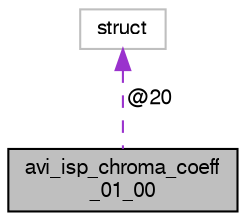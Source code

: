 digraph "avi_isp_chroma_coeff_01_00"
{
  edge [fontname="FreeSans",fontsize="10",labelfontname="FreeSans",labelfontsize="10"];
  node [fontname="FreeSans",fontsize="10",shape=record];
  Node1 [label="avi_isp_chroma_coeff\l_01_00",height=0.2,width=0.4,color="black", fillcolor="grey75", style="filled", fontcolor="black"];
  Node2 -> Node1 [dir="back",color="darkorchid3",fontsize="10",style="dashed",label=" @20" ,fontname="FreeSans"];
  Node2 [label="struct",height=0.2,width=0.4,color="grey75", fillcolor="white", style="filled"];
}
